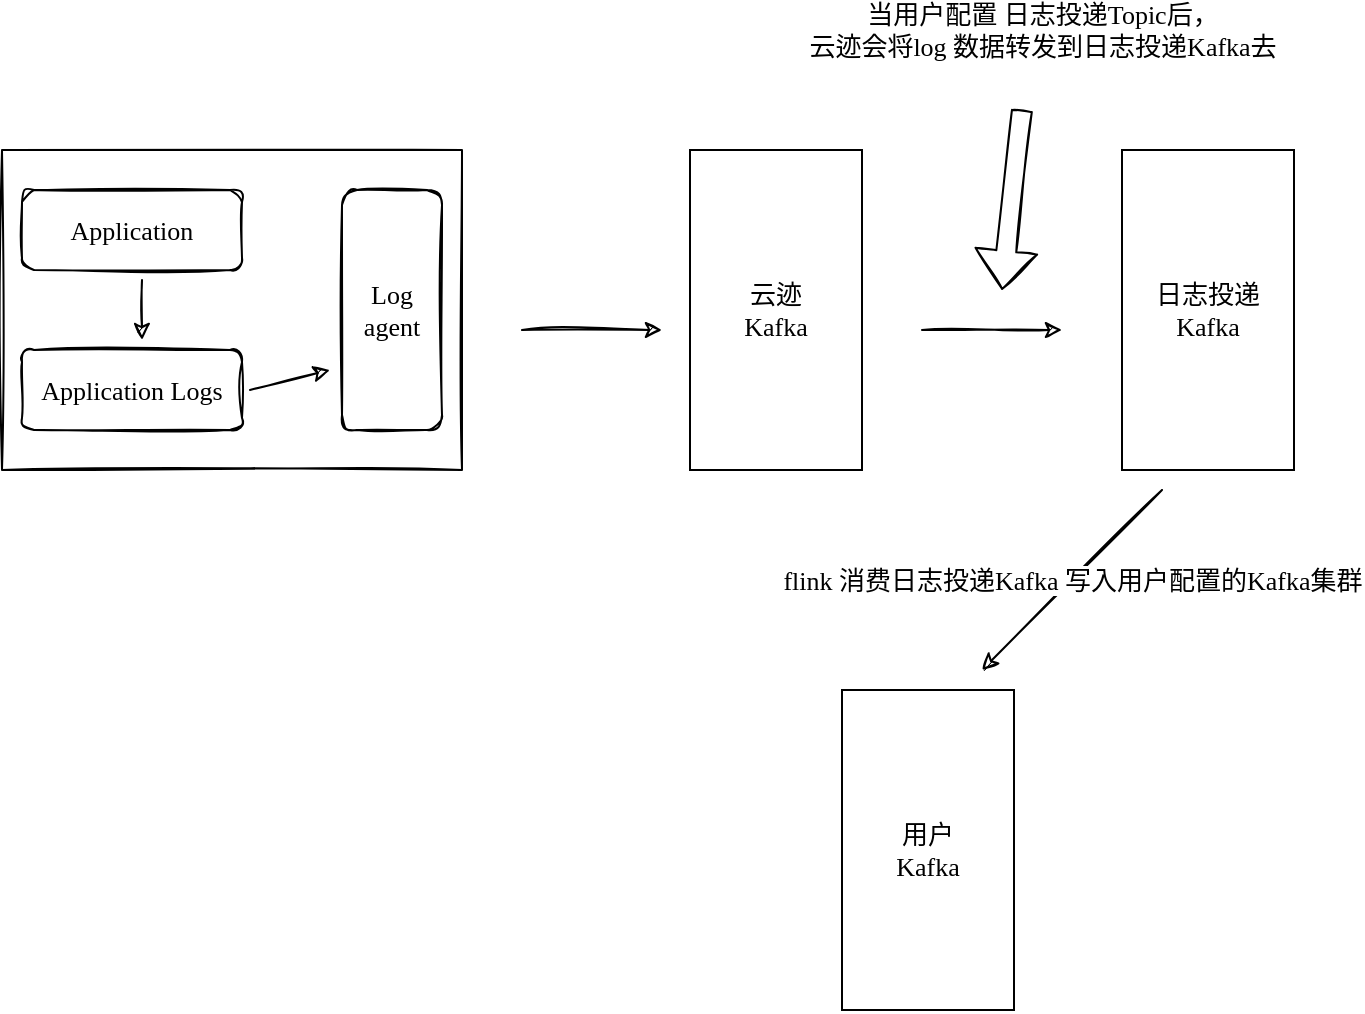 <mxfile version="16.0.2" type="device"><diagram id="9Ex-naixM9ACs0Yv4Ny0" name="日志投递"><mxGraphModel dx="1026" dy="614" grid="1" gridSize="10" guides="1" tooltips="1" connect="1" arrows="1" fold="1" page="1" pageScale="1" pageWidth="827" pageHeight="1169" math="0" shadow="0"><root><mxCell id="0"/><mxCell id="1" parent="0"/><mxCell id="tnOh1b2Xw7kMfQVyUnpZ-1" value="" style="rounded=0;whiteSpace=wrap;html=1;fillColor=none;fontFamily=Comic Sans MS;fontSize=13;sketch=1;" vertex="1" parent="1"><mxGeometry x="10" y="160" width="230" height="160" as="geometry"/></mxCell><mxCell id="tnOh1b2Xw7kMfQVyUnpZ-2" value="Application" style="rounded=1;whiteSpace=wrap;html=1;fillColor=none;fontFamily=Comic Sans MS;fontSize=13;sketch=1;" vertex="1" parent="1"><mxGeometry x="20" y="180" width="110" height="40" as="geometry"/></mxCell><mxCell id="tnOh1b2Xw7kMfQVyUnpZ-3" value="Log agent" style="rounded=1;whiteSpace=wrap;html=1;fillColor=none;fontFamily=Comic Sans MS;fontSize=13;sketch=1;" vertex="1" parent="1"><mxGeometry x="180" y="180" width="50" height="120" as="geometry"/></mxCell><mxCell id="tnOh1b2Xw7kMfQVyUnpZ-4" value="Application Logs" style="rounded=1;whiteSpace=wrap;html=1;fillColor=none;fontFamily=Comic Sans MS;fontSize=13;sketch=1;" vertex="1" parent="1"><mxGeometry x="20" y="260" width="110" height="40" as="geometry"/></mxCell><mxCell id="tnOh1b2Xw7kMfQVyUnpZ-5" value="" style="endArrow=classic;html=1;rounded=0;fontFamily=Comic Sans MS;fontSize=13;sketch=1;" edge="1" parent="1"><mxGeometry width="50" height="50" relative="1" as="geometry"><mxPoint x="80" y="225" as="sourcePoint"/><mxPoint x="80" y="255" as="targetPoint"/></mxGeometry></mxCell><mxCell id="tnOh1b2Xw7kMfQVyUnpZ-6" value="" style="endArrow=classic;html=1;rounded=0;fontFamily=Comic Sans MS;fontSize=13;sketch=1;" edge="1" parent="1"><mxGeometry width="50" height="50" relative="1" as="geometry"><mxPoint x="134" y="280" as="sourcePoint"/><mxPoint x="174" y="270" as="targetPoint"/></mxGeometry></mxCell><mxCell id="tnOh1b2Xw7kMfQVyUnpZ-7" value="云迹&lt;br&gt;Kafka" style="rounded=0;whiteSpace=wrap;html=1;fontFamily=Comic Sans MS;fontSize=13;fillColor=none;" vertex="1" parent="1"><mxGeometry x="354" y="160" width="86" height="160" as="geometry"/></mxCell><mxCell id="tnOh1b2Xw7kMfQVyUnpZ-8" value="" style="endArrow=classic;html=1;rounded=0;sketch=1;fontFamily=Comic Sans MS;fontSize=13;" edge="1" parent="1"><mxGeometry width="50" height="50" relative="1" as="geometry"><mxPoint x="270" y="250" as="sourcePoint"/><mxPoint x="340" y="250" as="targetPoint"/></mxGeometry></mxCell><mxCell id="tnOh1b2Xw7kMfQVyUnpZ-9" value="日志投递&lt;br&gt;Kafka" style="rounded=0;whiteSpace=wrap;html=1;fontFamily=Comic Sans MS;fontSize=13;fillColor=none;" vertex="1" parent="1"><mxGeometry x="570" y="160" width="86" height="160" as="geometry"/></mxCell><mxCell id="tnOh1b2Xw7kMfQVyUnpZ-10" value="" style="endArrow=classic;html=1;rounded=0;sketch=1;fontFamily=Comic Sans MS;fontSize=13;" edge="1" parent="1"><mxGeometry width="50" height="50" relative="1" as="geometry"><mxPoint x="470" y="250" as="sourcePoint"/><mxPoint x="540" y="250" as="targetPoint"/></mxGeometry></mxCell><mxCell id="tnOh1b2Xw7kMfQVyUnpZ-12" value="当用户配置 日志投递Topic后，&lt;br&gt;云迹会将log 数据转发到日志投递Kafka去" style="edgeLabel;html=1;align=center;verticalAlign=middle;resizable=0;points=[];fontSize=13;fontFamily=Comic Sans MS;" vertex="1" connectable="0" parent="tnOh1b2Xw7kMfQVyUnpZ-10"><mxGeometry x="0.171" y="-2" relative="1" as="geometry"><mxPoint x="19" y="-152" as="offset"/></mxGeometry></mxCell><mxCell id="tnOh1b2Xw7kMfQVyUnpZ-13" value="" style="shape=flexArrow;endArrow=classic;html=1;rounded=0;sketch=1;fontFamily=Comic Sans MS;fontSize=13;" edge="1" parent="1"><mxGeometry width="50" height="50" relative="1" as="geometry"><mxPoint x="520" y="140" as="sourcePoint"/><mxPoint x="510" y="230" as="targetPoint"/></mxGeometry></mxCell><mxCell id="tnOh1b2Xw7kMfQVyUnpZ-14" value="用户&lt;br&gt;Kafka" style="rounded=0;whiteSpace=wrap;html=1;fontFamily=Comic Sans MS;fontSize=13;fillColor=none;" vertex="1" parent="1"><mxGeometry x="430" y="430" width="86" height="160" as="geometry"/></mxCell><mxCell id="tnOh1b2Xw7kMfQVyUnpZ-17" value="flink 消费日志投递Kafka 写入用户配置的Kafka集群" style="endArrow=classic;html=1;rounded=0;sketch=1;fontFamily=Comic Sans MS;fontSize=13;" edge="1" parent="1"><mxGeometry width="50" height="50" relative="1" as="geometry"><mxPoint x="590" y="330" as="sourcePoint"/><mxPoint x="500" y="420" as="targetPoint"/></mxGeometry></mxCell></root></mxGraphModel></diagram></mxfile>